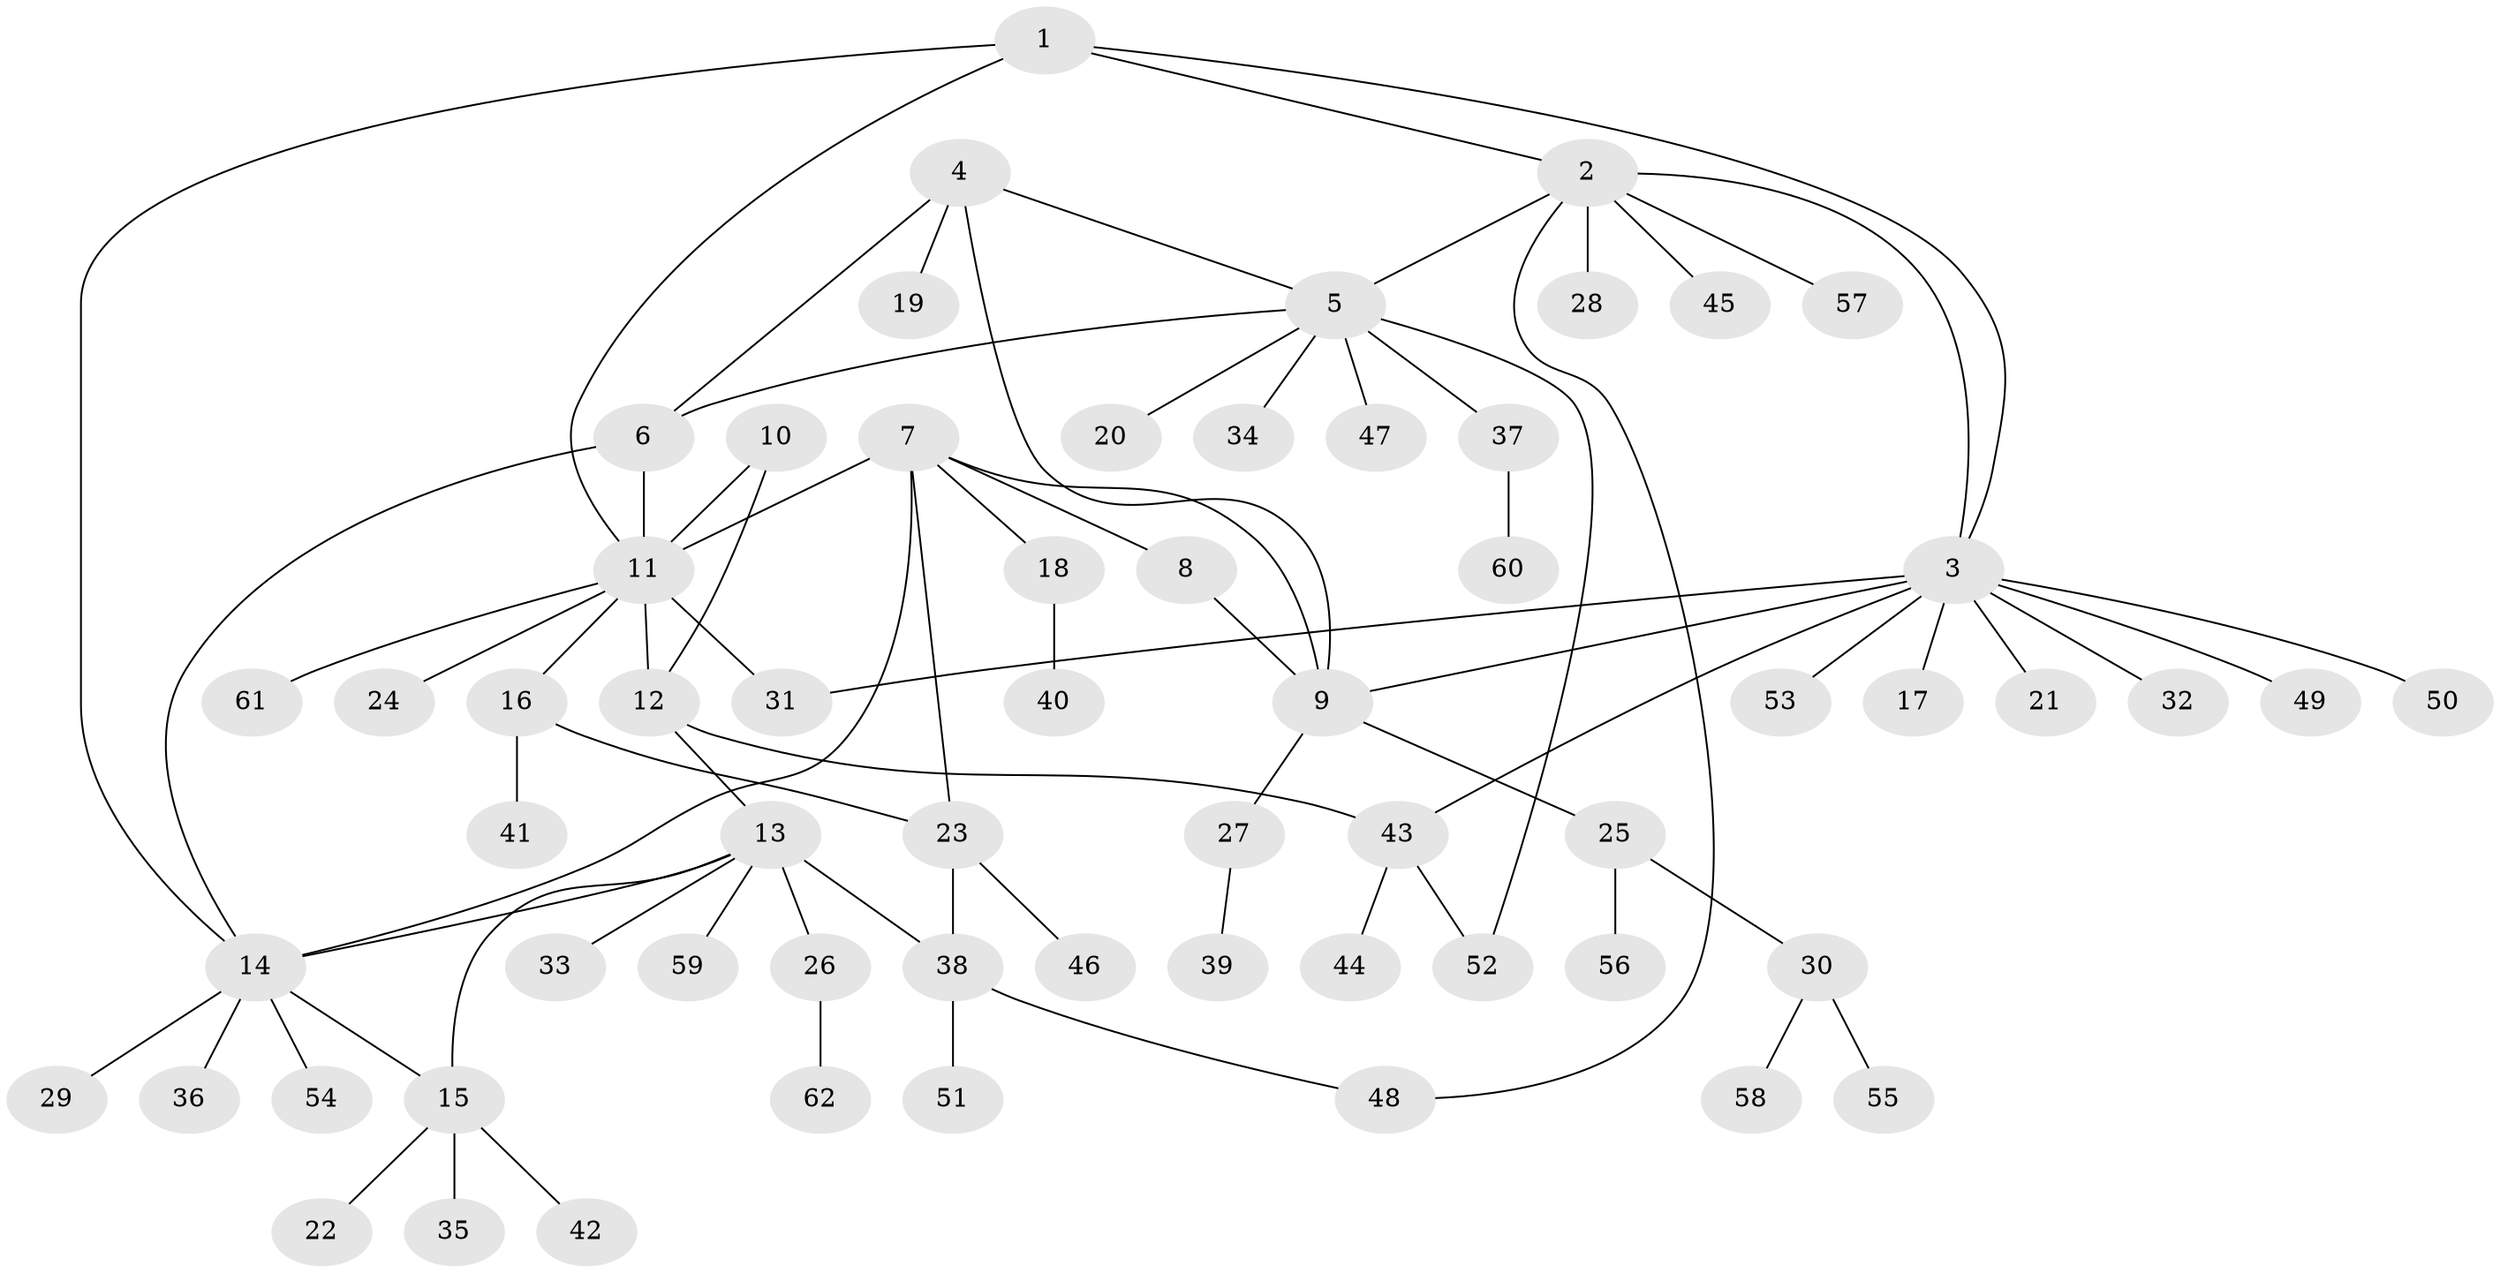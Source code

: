 // coarse degree distribution, {6: 0.07407407407407407, 4: 0.037037037037037035, 5: 0.14814814814814814, 3: 0.18518518518518517, 8: 0.037037037037037035, 2: 0.18518518518518517, 1: 0.3333333333333333}
// Generated by graph-tools (version 1.1) at 2025/52/03/04/25 22:52:32]
// undirected, 62 vertices, 78 edges
graph export_dot {
  node [color=gray90,style=filled];
  1;
  2;
  3;
  4;
  5;
  6;
  7;
  8;
  9;
  10;
  11;
  12;
  13;
  14;
  15;
  16;
  17;
  18;
  19;
  20;
  21;
  22;
  23;
  24;
  25;
  26;
  27;
  28;
  29;
  30;
  31;
  32;
  33;
  34;
  35;
  36;
  37;
  38;
  39;
  40;
  41;
  42;
  43;
  44;
  45;
  46;
  47;
  48;
  49;
  50;
  51;
  52;
  53;
  54;
  55;
  56;
  57;
  58;
  59;
  60;
  61;
  62;
  1 -- 2;
  1 -- 3;
  1 -- 11;
  1 -- 14;
  2 -- 3;
  2 -- 5;
  2 -- 28;
  2 -- 45;
  2 -- 48;
  2 -- 57;
  3 -- 9;
  3 -- 17;
  3 -- 21;
  3 -- 31;
  3 -- 32;
  3 -- 43;
  3 -- 49;
  3 -- 50;
  3 -- 53;
  4 -- 5;
  4 -- 6;
  4 -- 9;
  4 -- 19;
  5 -- 6;
  5 -- 20;
  5 -- 34;
  5 -- 37;
  5 -- 47;
  5 -- 52;
  6 -- 11;
  6 -- 14;
  7 -- 8;
  7 -- 9;
  7 -- 11;
  7 -- 14;
  7 -- 18;
  7 -- 23;
  8 -- 9;
  9 -- 25;
  9 -- 27;
  10 -- 11;
  10 -- 12;
  11 -- 12;
  11 -- 16;
  11 -- 24;
  11 -- 31;
  11 -- 61;
  12 -- 13;
  12 -- 43;
  13 -- 14;
  13 -- 15;
  13 -- 26;
  13 -- 33;
  13 -- 38;
  13 -- 59;
  14 -- 15;
  14 -- 29;
  14 -- 36;
  14 -- 54;
  15 -- 22;
  15 -- 35;
  15 -- 42;
  16 -- 23;
  16 -- 41;
  18 -- 40;
  23 -- 38;
  23 -- 46;
  25 -- 30;
  25 -- 56;
  26 -- 62;
  27 -- 39;
  30 -- 55;
  30 -- 58;
  37 -- 60;
  38 -- 48;
  38 -- 51;
  43 -- 44;
  43 -- 52;
}
